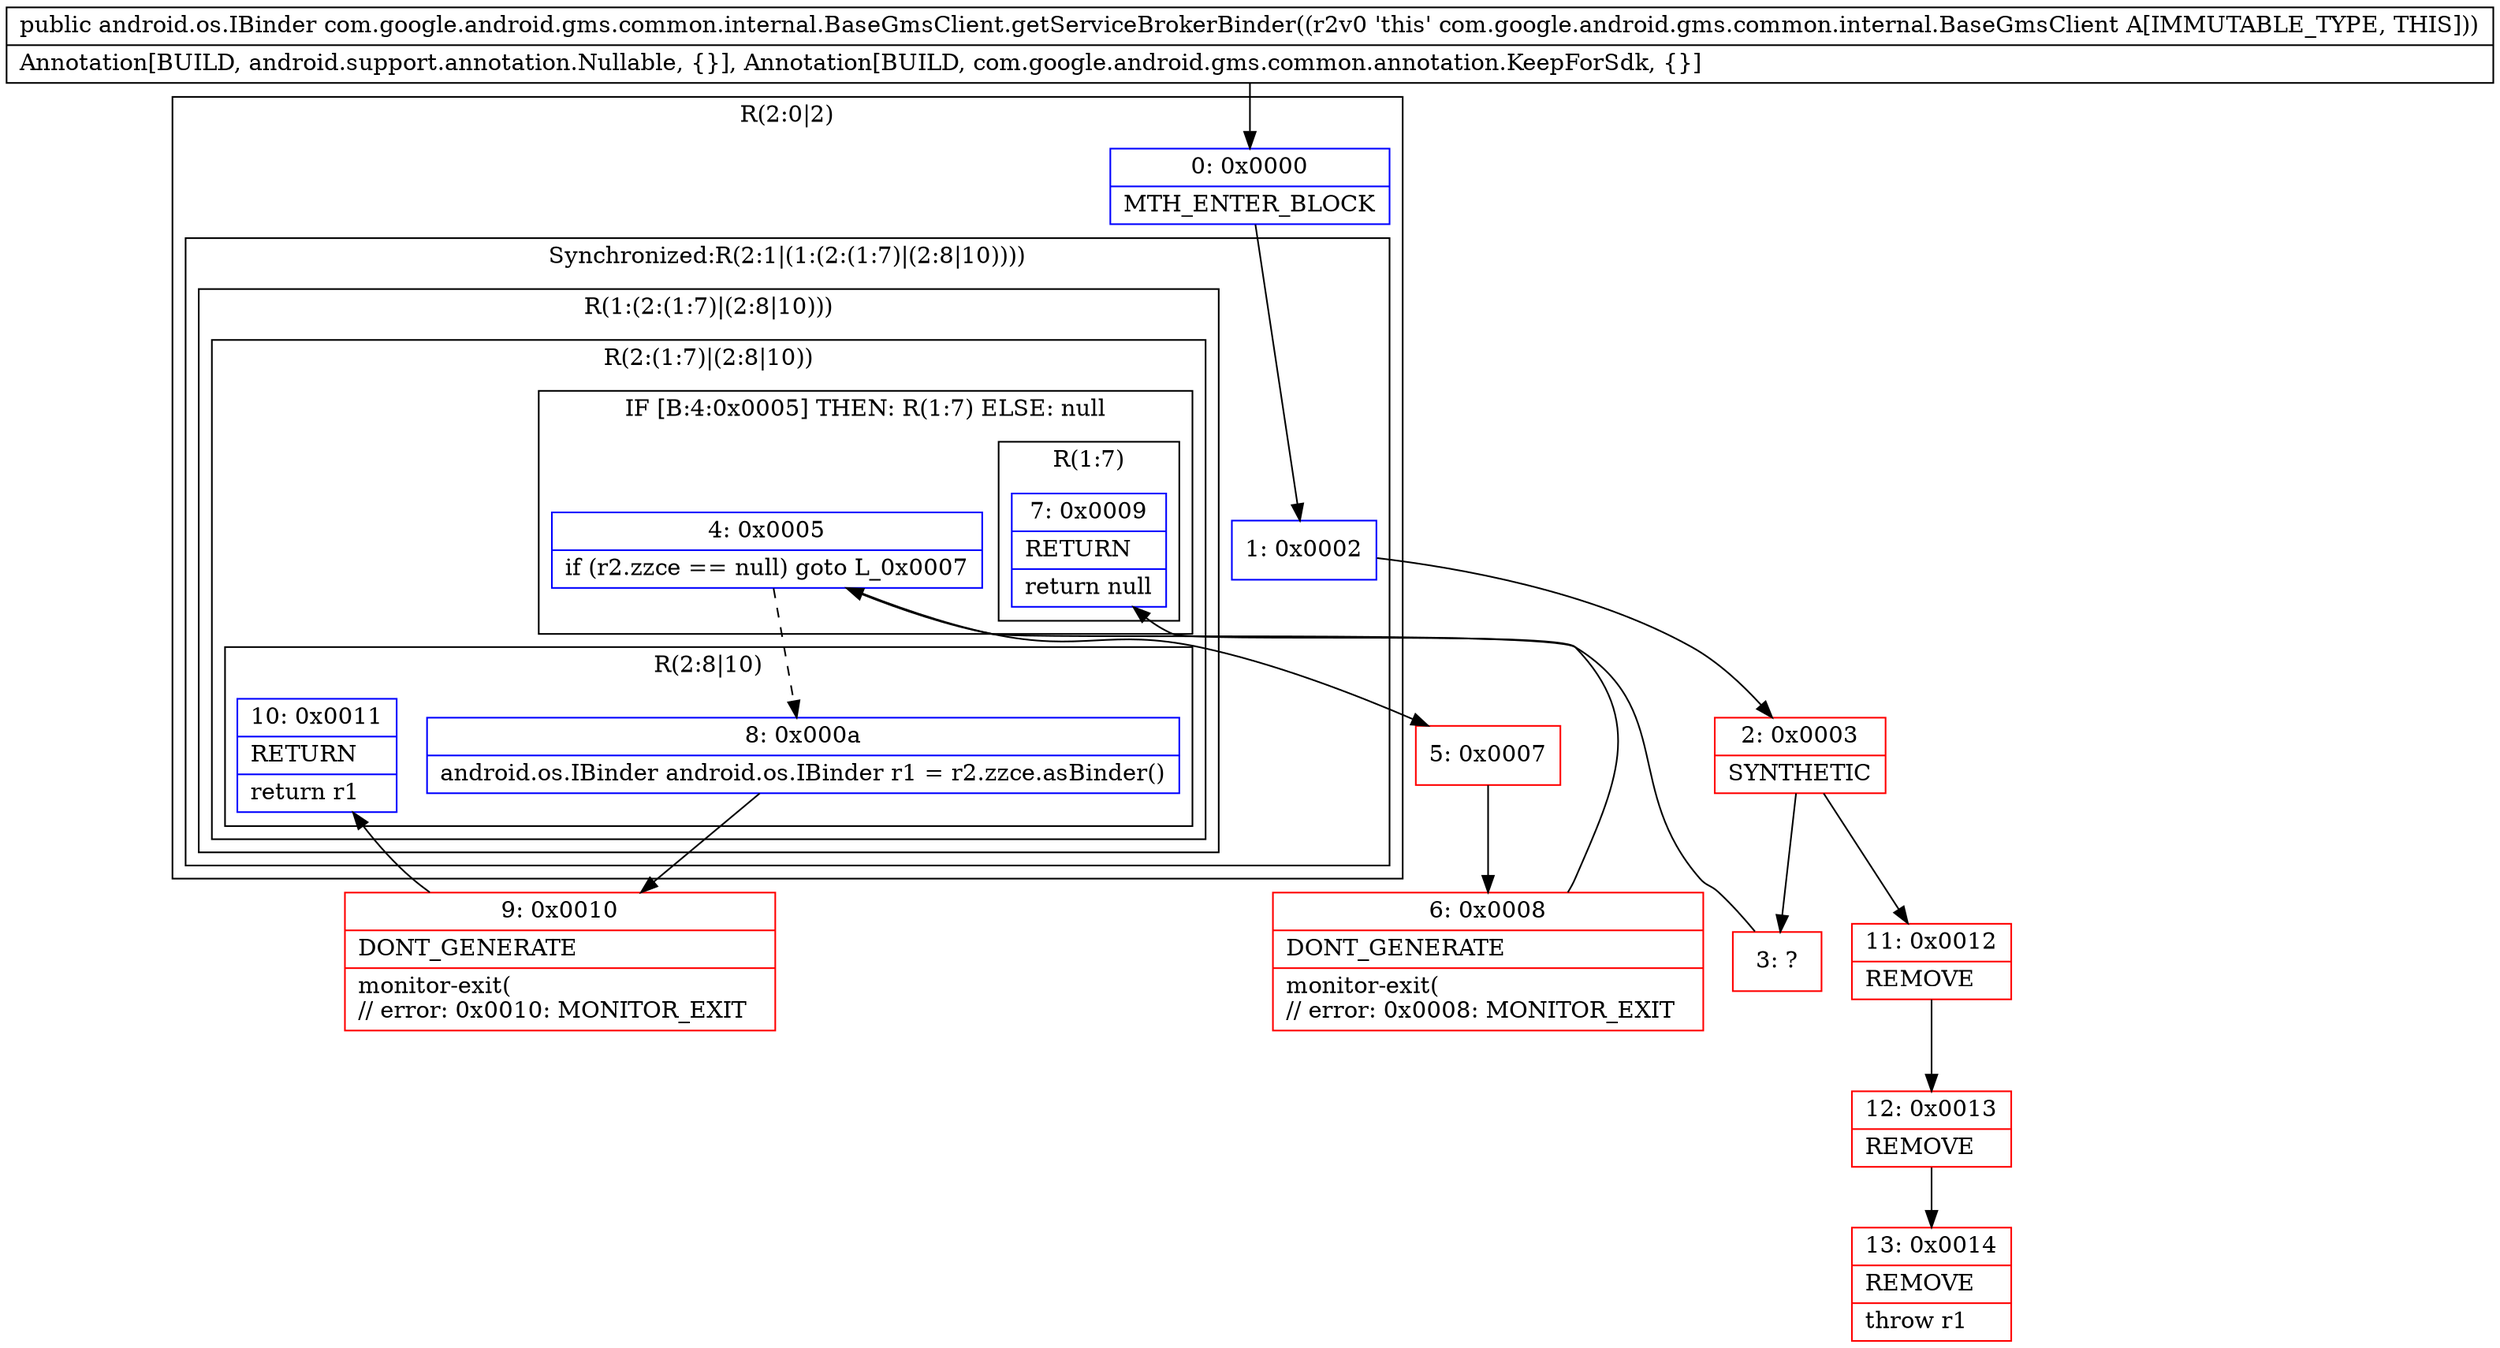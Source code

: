 digraph "CFG forcom.google.android.gms.common.internal.BaseGmsClient.getServiceBrokerBinder()Landroid\/os\/IBinder;" {
subgraph cluster_Region_1021402630 {
label = "R(2:0|2)";
node [shape=record,color=blue];
Node_0 [shape=record,label="{0\:\ 0x0000|MTH_ENTER_BLOCK\l}"];
subgraph cluster_SynchronizedRegion_1168851156 {
label = "Synchronized:R(2:1|(1:(2:(1:7)|(2:8|10))))";
node [shape=record,color=blue];
Node_1 [shape=record,label="{1\:\ 0x0002}"];
subgraph cluster_Region_1623397267 {
label = "R(1:(2:(1:7)|(2:8|10)))";
node [shape=record,color=blue];
subgraph cluster_Region_853371844 {
label = "R(2:(1:7)|(2:8|10))";
node [shape=record,color=blue];
subgraph cluster_IfRegion_75109111 {
label = "IF [B:4:0x0005] THEN: R(1:7) ELSE: null";
node [shape=record,color=blue];
Node_4 [shape=record,label="{4\:\ 0x0005|if (r2.zzce == null) goto L_0x0007\l}"];
subgraph cluster_Region_466112332 {
label = "R(1:7)";
node [shape=record,color=blue];
Node_7 [shape=record,label="{7\:\ 0x0009|RETURN\l|return null\l}"];
}
}
subgraph cluster_Region_534509539 {
label = "R(2:8|10)";
node [shape=record,color=blue];
Node_8 [shape=record,label="{8\:\ 0x000a|android.os.IBinder android.os.IBinder r1 = r2.zzce.asBinder()\l}"];
Node_10 [shape=record,label="{10\:\ 0x0011|RETURN\l|return r1\l}"];
}
}
}
}
}
Node_2 [shape=record,color=red,label="{2\:\ 0x0003|SYNTHETIC\l}"];
Node_3 [shape=record,color=red,label="{3\:\ ?}"];
Node_5 [shape=record,color=red,label="{5\:\ 0x0007}"];
Node_6 [shape=record,color=red,label="{6\:\ 0x0008|DONT_GENERATE\l|monitor\-exit(\l\/\/ error: 0x0008: MONITOR_EXIT  \l}"];
Node_9 [shape=record,color=red,label="{9\:\ 0x0010|DONT_GENERATE\l|monitor\-exit(\l\/\/ error: 0x0010: MONITOR_EXIT  \l}"];
Node_11 [shape=record,color=red,label="{11\:\ 0x0012|REMOVE\l}"];
Node_12 [shape=record,color=red,label="{12\:\ 0x0013|REMOVE\l}"];
Node_13 [shape=record,color=red,label="{13\:\ 0x0014|REMOVE\l|throw r1\l}"];
MethodNode[shape=record,label="{public android.os.IBinder com.google.android.gms.common.internal.BaseGmsClient.getServiceBrokerBinder((r2v0 'this' com.google.android.gms.common.internal.BaseGmsClient A[IMMUTABLE_TYPE, THIS]))  | Annotation[BUILD, android.support.annotation.Nullable, \{\}], Annotation[BUILD, com.google.android.gms.common.annotation.KeepForSdk, \{\}]\l}"];
MethodNode -> Node_0;
Node_0 -> Node_1;
Node_1 -> Node_2;
Node_4 -> Node_5;
Node_4 -> Node_8[style=dashed];
Node_8 -> Node_9;
Node_2 -> Node_3;
Node_2 -> Node_11;
Node_3 -> Node_4;
Node_5 -> Node_6;
Node_6 -> Node_7;
Node_9 -> Node_10;
Node_11 -> Node_12;
Node_12 -> Node_13;
}

